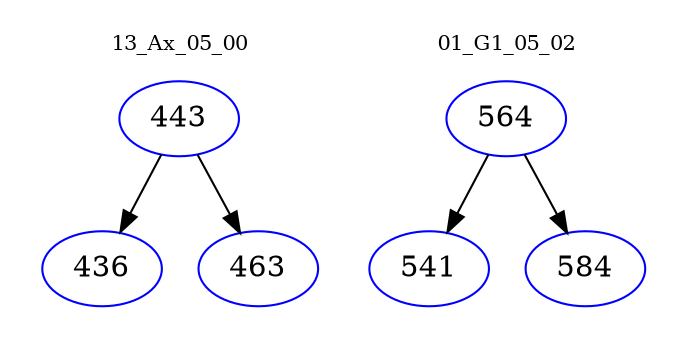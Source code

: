 digraph{
subgraph cluster_0 {
color = white
label = "13_Ax_05_00";
fontsize=10;
T0_443 [label="443", color="blue"]
T0_443 -> T0_436 [color="black"]
T0_436 [label="436", color="blue"]
T0_443 -> T0_463 [color="black"]
T0_463 [label="463", color="blue"]
}
subgraph cluster_1 {
color = white
label = "01_G1_05_02";
fontsize=10;
T1_564 [label="564", color="blue"]
T1_564 -> T1_541 [color="black"]
T1_541 [label="541", color="blue"]
T1_564 -> T1_584 [color="black"]
T1_584 [label="584", color="blue"]
}
}
